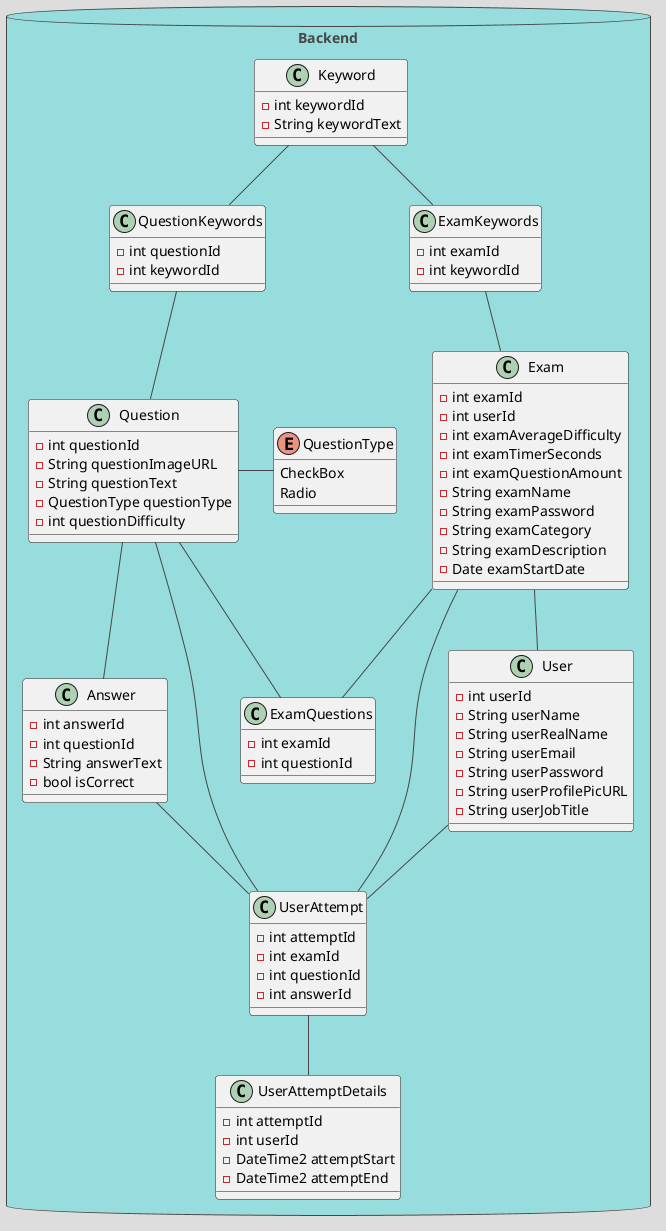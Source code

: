 @startuml ADOPSE_uml
!theme toy
database "Backend" {
  class User {
    -int userId
    -String userName
    -String userRealName
    -String userEmail
    -String userPassword
    -String userProfilePicURL
    -String userJobTitle
  }
  class Question {
    -int questionId
    -String questionImageURL
    -String questionText
    -QuestionType questionType
    -int questionDifficulty
  }
  class Exam {
    -int examId
    -int userId
    -int examAverageDifficulty
    -int examTimerSeconds
    -int examQuestionAmount
    -String examName
    -String examPassword
    -String examCategory
    -String examDescription
    -Date examStartDate
  }
  class ExamKeywords {
    -int examId
    -int keywordId
  }
  class QuestionKeywords {
    -int questionId
    -int keywordId
  }
  class Keyword {
    -int keywordId
    -String keywordText
  }
  class ExamQuestions {
    -int examId
    -int questionId
  }
  class Answer {
    -int answerId
    -int questionId
    -String answerText
    -bool isCorrect
  }
  class UserAttempt {
    -int attemptId
    -int examId
    -int questionId
    -int answerId
  }
  class UserAttemptDetails {
    -int attemptId
    -int userId
    -DateTime2 attemptStart
    -DateTime2 attemptEnd
  }
  enum QuestionType {
    CheckBox
    Radio
  }
  Exam -up- ExamKeywords
  Keyword -- ExamKeywords
  Question -up- QuestionKeywords
  Keyword -- QuestionKeywords
  Exam -- ExamQuestions
  Exam -- User
  Question -- Answer
  Question -- ExamQuestions
  Question -left- QuestionType
  User -- UserAttempt
  Exam -- UserAttempt
  Question -- UserAttempt
  Answer -- UserAttempt
  UserAttempt -- UserAttemptDetails
}
@enduml